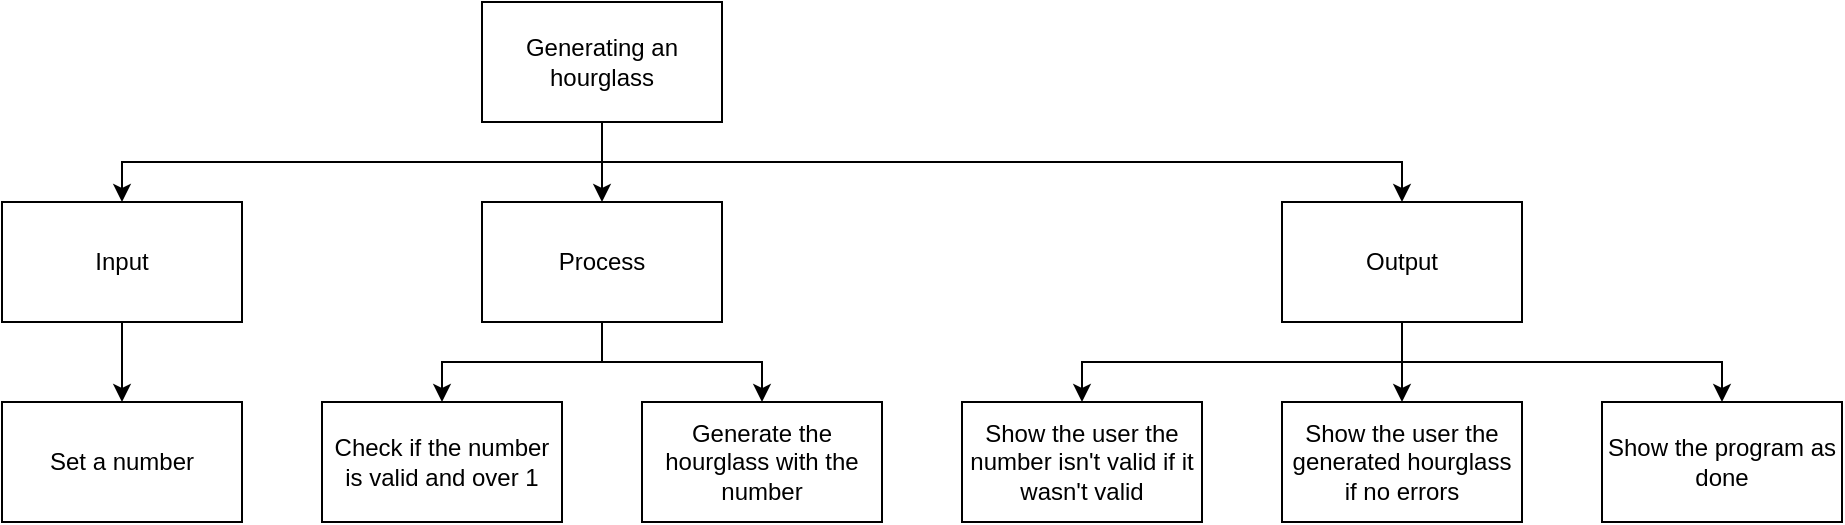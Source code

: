 <mxfile>
    <diagram id="y3gt8MTZ6yMwkr12F-bD" name="Page-1">
        <mxGraphModel dx="493" dy="431" grid="1" gridSize="5" guides="1" tooltips="1" connect="1" arrows="1" fold="1" page="1" pageScale="1" pageWidth="850" pageHeight="1100" math="0" shadow="0">
            <root>
                <mxCell id="0"/>
                <mxCell id="1" parent="0"/>
                <mxCell id="13" style="edgeStyle=orthogonalEdgeStyle;rounded=0;html=1;entryX=0.5;entryY=0;entryDx=0;entryDy=0;" edge="1" parent="1" source="2" target="3">
                    <mxGeometry relative="1" as="geometry">
                        <Array as="points">
                            <mxPoint x="320" y="100"/>
                            <mxPoint x="80" y="100"/>
                        </Array>
                    </mxGeometry>
                </mxCell>
                <mxCell id="14" style="edgeStyle=orthogonalEdgeStyle;rounded=0;html=1;" edge="1" parent="1" source="2" target="4">
                    <mxGeometry relative="1" as="geometry"/>
                </mxCell>
                <mxCell id="15" style="edgeStyle=orthogonalEdgeStyle;rounded=0;html=1;" edge="1" parent="1" source="2" target="5">
                    <mxGeometry relative="1" as="geometry">
                        <Array as="points">
                            <mxPoint x="320" y="100"/>
                            <mxPoint x="720" y="100"/>
                        </Array>
                    </mxGeometry>
                </mxCell>
                <mxCell id="2" value="Generating an hourglass" style="rounded=0;whiteSpace=wrap;html=1;" vertex="1" parent="1">
                    <mxGeometry x="260" y="20" width="120" height="60" as="geometry"/>
                </mxCell>
                <mxCell id="16" style="edgeStyle=orthogonalEdgeStyle;rounded=0;html=1;entryX=0.5;entryY=0;entryDx=0;entryDy=0;" edge="1" parent="1" source="3" target="7">
                    <mxGeometry relative="1" as="geometry"/>
                </mxCell>
                <mxCell id="3" value="Input" style="rounded=0;whiteSpace=wrap;html=1;" vertex="1" parent="1">
                    <mxGeometry x="20" y="120" width="120" height="60" as="geometry"/>
                </mxCell>
                <mxCell id="17" style="edgeStyle=orthogonalEdgeStyle;rounded=0;html=1;entryX=0.5;entryY=0;entryDx=0;entryDy=0;" edge="1" parent="1" source="4" target="8">
                    <mxGeometry relative="1" as="geometry"/>
                </mxCell>
                <mxCell id="18" style="edgeStyle=orthogonalEdgeStyle;rounded=0;html=1;entryX=0.5;entryY=0;entryDx=0;entryDy=0;" edge="1" parent="1" source="4" target="9">
                    <mxGeometry relative="1" as="geometry"/>
                </mxCell>
                <mxCell id="4" value="Process" style="rounded=0;whiteSpace=wrap;html=1;" vertex="1" parent="1">
                    <mxGeometry x="260" y="120" width="120" height="60" as="geometry"/>
                </mxCell>
                <mxCell id="19" style="edgeStyle=orthogonalEdgeStyle;rounded=0;html=1;entryX=0.5;entryY=0;entryDx=0;entryDy=0;" edge="1" parent="1" source="5" target="11">
                    <mxGeometry relative="1" as="geometry"/>
                </mxCell>
                <mxCell id="20" style="edgeStyle=orthogonalEdgeStyle;rounded=0;html=1;entryX=0.5;entryY=0;entryDx=0;entryDy=0;" edge="1" parent="1" source="5" target="10">
                    <mxGeometry relative="1" as="geometry">
                        <Array as="points">
                            <mxPoint x="720" y="200"/>
                            <mxPoint x="560" y="200"/>
                        </Array>
                    </mxGeometry>
                </mxCell>
                <mxCell id="21" style="edgeStyle=orthogonalEdgeStyle;rounded=0;html=1;entryX=0.5;entryY=0;entryDx=0;entryDy=0;" edge="1" parent="1" source="5" target="12">
                    <mxGeometry relative="1" as="geometry">
                        <Array as="points">
                            <mxPoint x="720" y="200"/>
                            <mxPoint x="880" y="200"/>
                        </Array>
                    </mxGeometry>
                </mxCell>
                <mxCell id="5" value="Output" style="rounded=0;whiteSpace=wrap;html=1;" vertex="1" parent="1">
                    <mxGeometry x="660" y="120" width="120" height="60" as="geometry"/>
                </mxCell>
                <mxCell id="7" value="Set a number" style="rounded=0;whiteSpace=wrap;html=1;" vertex="1" parent="1">
                    <mxGeometry x="20" y="220" width="120" height="60" as="geometry"/>
                </mxCell>
                <mxCell id="8" value="Check if the number is valid and over 1" style="rounded=0;whiteSpace=wrap;html=1;" vertex="1" parent="1">
                    <mxGeometry x="180" y="220" width="120" height="60" as="geometry"/>
                </mxCell>
                <mxCell id="9" value="Generate the hourglass with the number" style="rounded=0;whiteSpace=wrap;html=1;" vertex="1" parent="1">
                    <mxGeometry x="340" y="220" width="120" height="60" as="geometry"/>
                </mxCell>
                <mxCell id="10" value="Show the user the number isn't valid if it wasn't valid" style="rounded=0;whiteSpace=wrap;html=1;" vertex="1" parent="1">
                    <mxGeometry x="500" y="220" width="120" height="60" as="geometry"/>
                </mxCell>
                <mxCell id="11" value="Show the user the generated hourglass if no errors" style="rounded=0;whiteSpace=wrap;html=1;" vertex="1" parent="1">
                    <mxGeometry x="660" y="220" width="120" height="60" as="geometry"/>
                </mxCell>
                <mxCell id="12" value="Show the program as done" style="rounded=0;whiteSpace=wrap;html=1;" vertex="1" parent="1">
                    <mxGeometry x="820" y="220" width="120" height="60" as="geometry"/>
                </mxCell>
            </root>
        </mxGraphModel>
    </diagram>
</mxfile>
